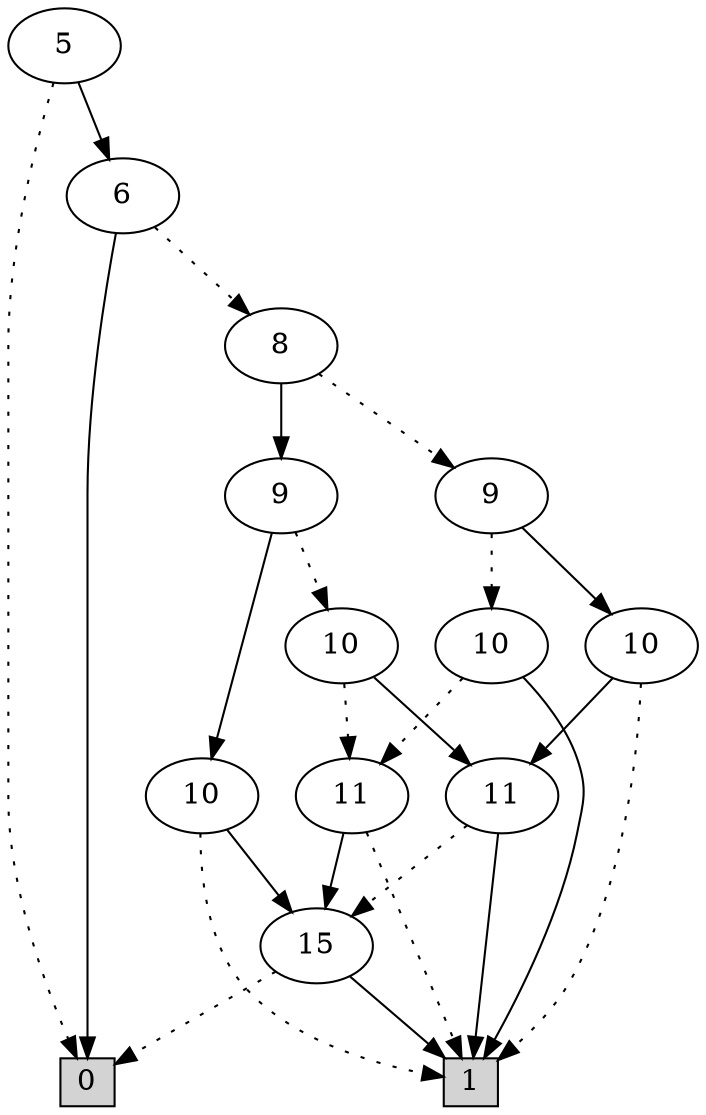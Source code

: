 digraph G {
0 [shape=box, label="0", style=filled, shape=box, height=0.3, width=0.3];
1 [shape=box, label="1", style=filled, shape=box, height=0.3, width=0.3];
580 [label="5"];
580 -> 0 [style=dotted];
580 -> 579 [style=filled];
579 [label="6"];
579 -> 576 [style=dotted];
579 -> 0 [style=filled];
576 [label="8"];
576 -> 563 [style=dotted];
576 -> 575 [style=filled];
563 [label="9"];
563 -> 561 [style=dotted];
563 -> 562 [style=filled];
561 [label="10"];
561 -> 308 [style=dotted];
561 -> 1 [style=filled];
308 [label="11"];
308 -> 1 [style=dotted];
308 -> 32 [style=filled];
32 [label="15"];
32 -> 0 [style=dotted];
32 -> 1 [style=filled];
562 [label="10"];
562 -> 1 [style=dotted];
562 -> 323 [style=filled];
323 [label="11"];
323 -> 32 [style=dotted];
323 -> 1 [style=filled];
575 [label="9"];
575 -> 564 [style=dotted];
575 -> 275 [style=filled];
564 [label="10"];
564 -> 308 [style=dotted];
564 -> 323 [style=filled];
275 [label="10"];
275 -> 1 [style=dotted];
275 -> 32 [style=filled];
}
